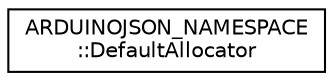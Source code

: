 digraph "Graphical Class Hierarchy"
{
 // LATEX_PDF_SIZE
  edge [fontname="Helvetica",fontsize="10",labelfontname="Helvetica",labelfontsize="10"];
  node [fontname="Helvetica",fontsize="10",shape=record];
  rankdir="LR";
  Node0 [label="ARDUINOJSON_NAMESPACE\l::DefaultAllocator",height=0.2,width=0.4,color="black", fillcolor="white", style="filled",URL="$structARDUINOJSON__NAMESPACE_1_1DefaultAllocator.html",tooltip=" "];
}
